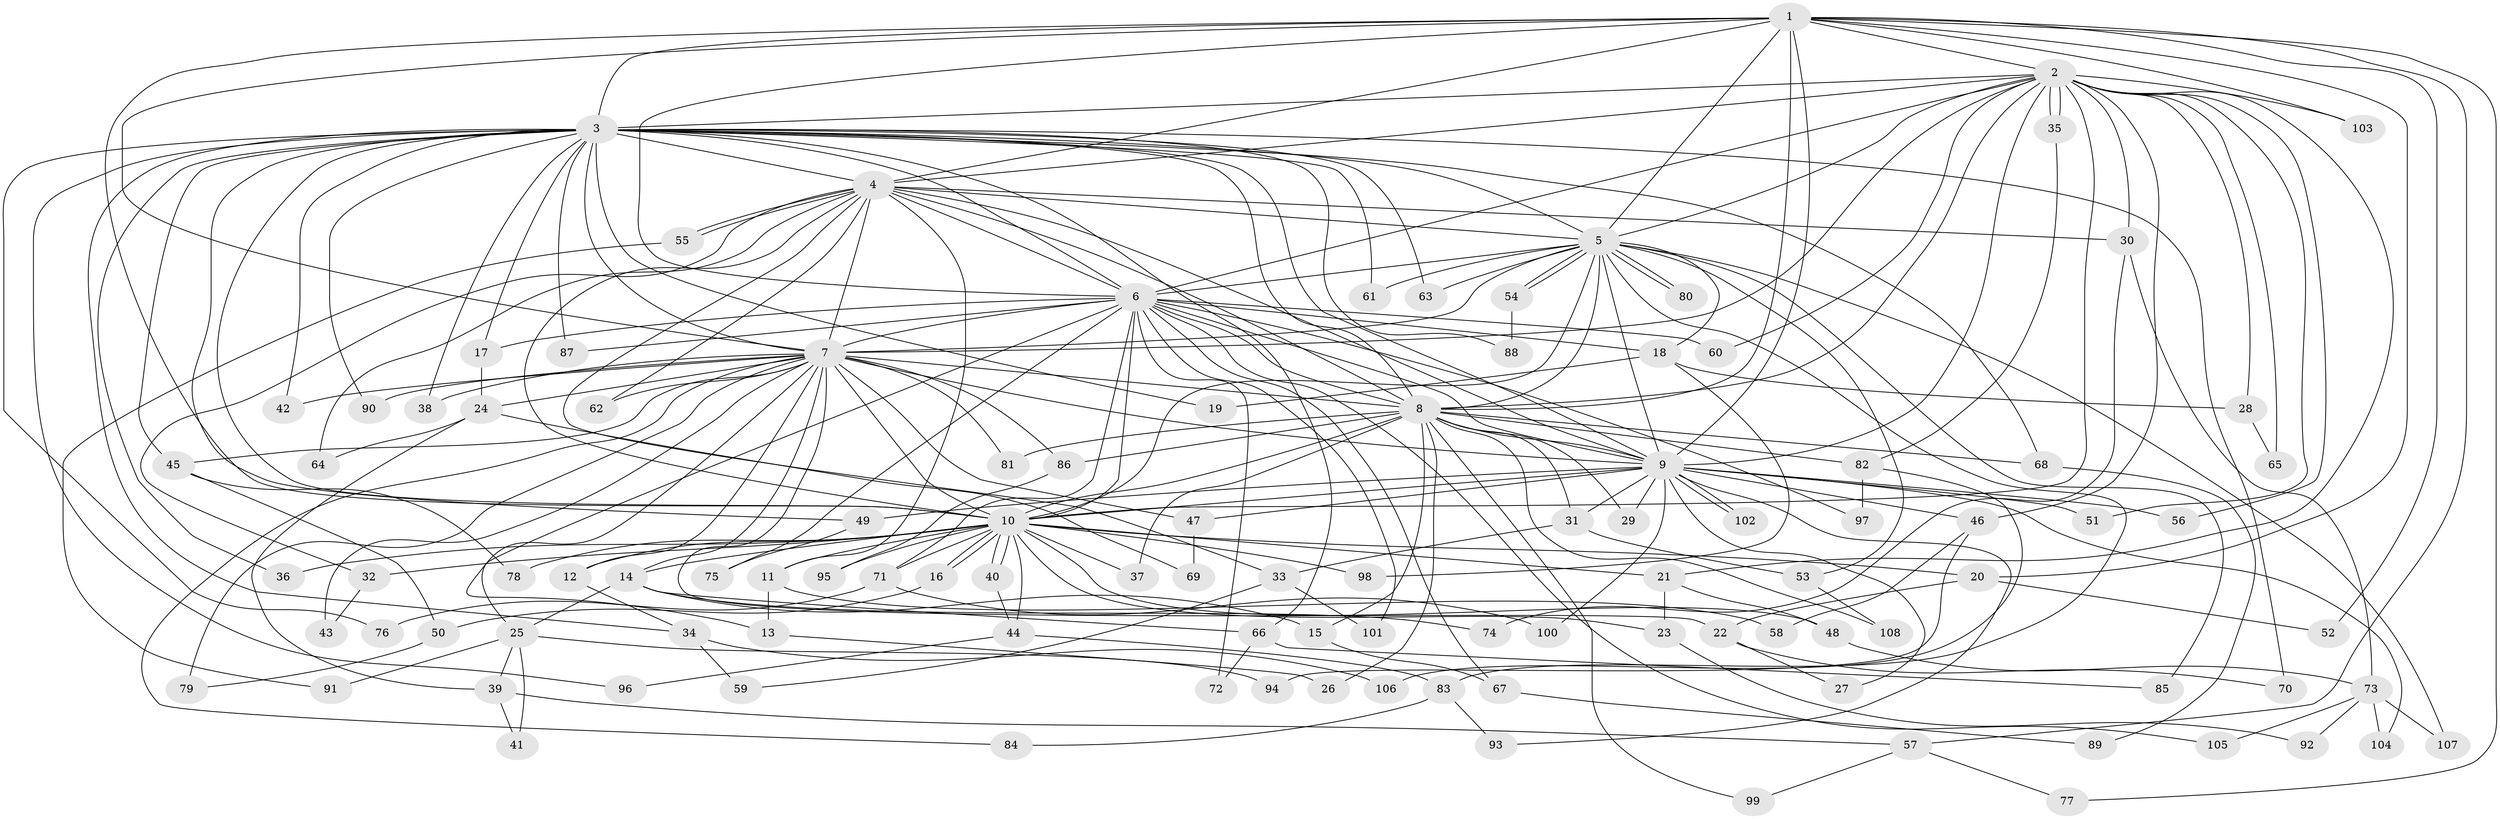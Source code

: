// coarse degree distribution, {8: 0.015625, 39: 0.03125, 12: 0.03125, 4: 0.140625, 3: 0.25, 6: 0.015625, 2: 0.421875, 5: 0.078125, 1: 0.015625}
// Generated by graph-tools (version 1.1) at 2025/17/03/04/25 18:17:23]
// undirected, 108 vertices, 241 edges
graph export_dot {
graph [start="1"]
  node [color=gray90,style=filled];
  1;
  2;
  3;
  4;
  5;
  6;
  7;
  8;
  9;
  10;
  11;
  12;
  13;
  14;
  15;
  16;
  17;
  18;
  19;
  20;
  21;
  22;
  23;
  24;
  25;
  26;
  27;
  28;
  29;
  30;
  31;
  32;
  33;
  34;
  35;
  36;
  37;
  38;
  39;
  40;
  41;
  42;
  43;
  44;
  45;
  46;
  47;
  48;
  49;
  50;
  51;
  52;
  53;
  54;
  55;
  56;
  57;
  58;
  59;
  60;
  61;
  62;
  63;
  64;
  65;
  66;
  67;
  68;
  69;
  70;
  71;
  72;
  73;
  74;
  75;
  76;
  77;
  78;
  79;
  80;
  81;
  82;
  83;
  84;
  85;
  86;
  87;
  88;
  89;
  90;
  91;
  92;
  93;
  94;
  95;
  96;
  97;
  98;
  99;
  100;
  101;
  102;
  103;
  104;
  105;
  106;
  107;
  108;
  1 -- 2;
  1 -- 3;
  1 -- 4;
  1 -- 5;
  1 -- 6;
  1 -- 7;
  1 -- 8;
  1 -- 9;
  1 -- 10;
  1 -- 20;
  1 -- 52;
  1 -- 57;
  1 -- 77;
  1 -- 103;
  2 -- 3;
  2 -- 4;
  2 -- 5;
  2 -- 6;
  2 -- 7;
  2 -- 8;
  2 -- 9;
  2 -- 10;
  2 -- 21;
  2 -- 28;
  2 -- 30;
  2 -- 35;
  2 -- 35;
  2 -- 46;
  2 -- 51;
  2 -- 56;
  2 -- 60;
  2 -- 65;
  2 -- 103;
  3 -- 4;
  3 -- 5;
  3 -- 6;
  3 -- 7;
  3 -- 8;
  3 -- 9;
  3 -- 10;
  3 -- 17;
  3 -- 19;
  3 -- 34;
  3 -- 36;
  3 -- 38;
  3 -- 42;
  3 -- 45;
  3 -- 49;
  3 -- 61;
  3 -- 63;
  3 -- 66;
  3 -- 68;
  3 -- 70;
  3 -- 76;
  3 -- 87;
  3 -- 88;
  3 -- 90;
  3 -- 96;
  4 -- 5;
  4 -- 6;
  4 -- 7;
  4 -- 8;
  4 -- 9;
  4 -- 10;
  4 -- 11;
  4 -- 30;
  4 -- 32;
  4 -- 33;
  4 -- 55;
  4 -- 55;
  4 -- 62;
  4 -- 64;
  5 -- 6;
  5 -- 7;
  5 -- 8;
  5 -- 9;
  5 -- 10;
  5 -- 18;
  5 -- 53;
  5 -- 54;
  5 -- 54;
  5 -- 61;
  5 -- 63;
  5 -- 80;
  5 -- 80;
  5 -- 83;
  5 -- 85;
  5 -- 107;
  6 -- 7;
  6 -- 8;
  6 -- 9;
  6 -- 10;
  6 -- 17;
  6 -- 18;
  6 -- 25;
  6 -- 60;
  6 -- 67;
  6 -- 71;
  6 -- 72;
  6 -- 75;
  6 -- 87;
  6 -- 97;
  6 -- 101;
  6 -- 105;
  7 -- 8;
  7 -- 9;
  7 -- 10;
  7 -- 12;
  7 -- 13;
  7 -- 14;
  7 -- 22;
  7 -- 24;
  7 -- 38;
  7 -- 42;
  7 -- 43;
  7 -- 45;
  7 -- 47;
  7 -- 62;
  7 -- 79;
  7 -- 81;
  7 -- 84;
  7 -- 86;
  7 -- 90;
  8 -- 9;
  8 -- 10;
  8 -- 15;
  8 -- 26;
  8 -- 29;
  8 -- 31;
  8 -- 37;
  8 -- 68;
  8 -- 81;
  8 -- 82;
  8 -- 86;
  8 -- 99;
  8 -- 108;
  9 -- 10;
  9 -- 27;
  9 -- 29;
  9 -- 31;
  9 -- 46;
  9 -- 47;
  9 -- 49;
  9 -- 51;
  9 -- 56;
  9 -- 93;
  9 -- 100;
  9 -- 102;
  9 -- 102;
  9 -- 104;
  10 -- 11;
  10 -- 12;
  10 -- 14;
  10 -- 16;
  10 -- 16;
  10 -- 20;
  10 -- 21;
  10 -- 23;
  10 -- 32;
  10 -- 36;
  10 -- 37;
  10 -- 40;
  10 -- 40;
  10 -- 44;
  10 -- 48;
  10 -- 71;
  10 -- 78;
  10 -- 95;
  10 -- 98;
  11 -- 13;
  11 -- 58;
  12 -- 34;
  13 -- 26;
  14 -- 15;
  14 -- 25;
  14 -- 66;
  14 -- 74;
  15 -- 67;
  16 -- 50;
  17 -- 24;
  18 -- 19;
  18 -- 28;
  18 -- 98;
  20 -- 22;
  20 -- 52;
  21 -- 23;
  21 -- 48;
  22 -- 27;
  22 -- 70;
  23 -- 92;
  24 -- 39;
  24 -- 64;
  24 -- 69;
  25 -- 39;
  25 -- 41;
  25 -- 91;
  25 -- 94;
  28 -- 65;
  30 -- 73;
  30 -- 74;
  31 -- 33;
  31 -- 53;
  32 -- 43;
  33 -- 59;
  33 -- 101;
  34 -- 59;
  34 -- 106;
  35 -- 82;
  39 -- 41;
  39 -- 57;
  40 -- 44;
  44 -- 83;
  44 -- 96;
  45 -- 50;
  45 -- 78;
  46 -- 58;
  46 -- 94;
  47 -- 69;
  48 -- 73;
  49 -- 75;
  50 -- 79;
  53 -- 108;
  54 -- 88;
  55 -- 91;
  57 -- 77;
  57 -- 99;
  66 -- 72;
  66 -- 85;
  67 -- 89;
  68 -- 89;
  71 -- 76;
  71 -- 100;
  73 -- 92;
  73 -- 104;
  73 -- 105;
  73 -- 107;
  82 -- 97;
  82 -- 106;
  83 -- 84;
  83 -- 93;
  86 -- 95;
}
